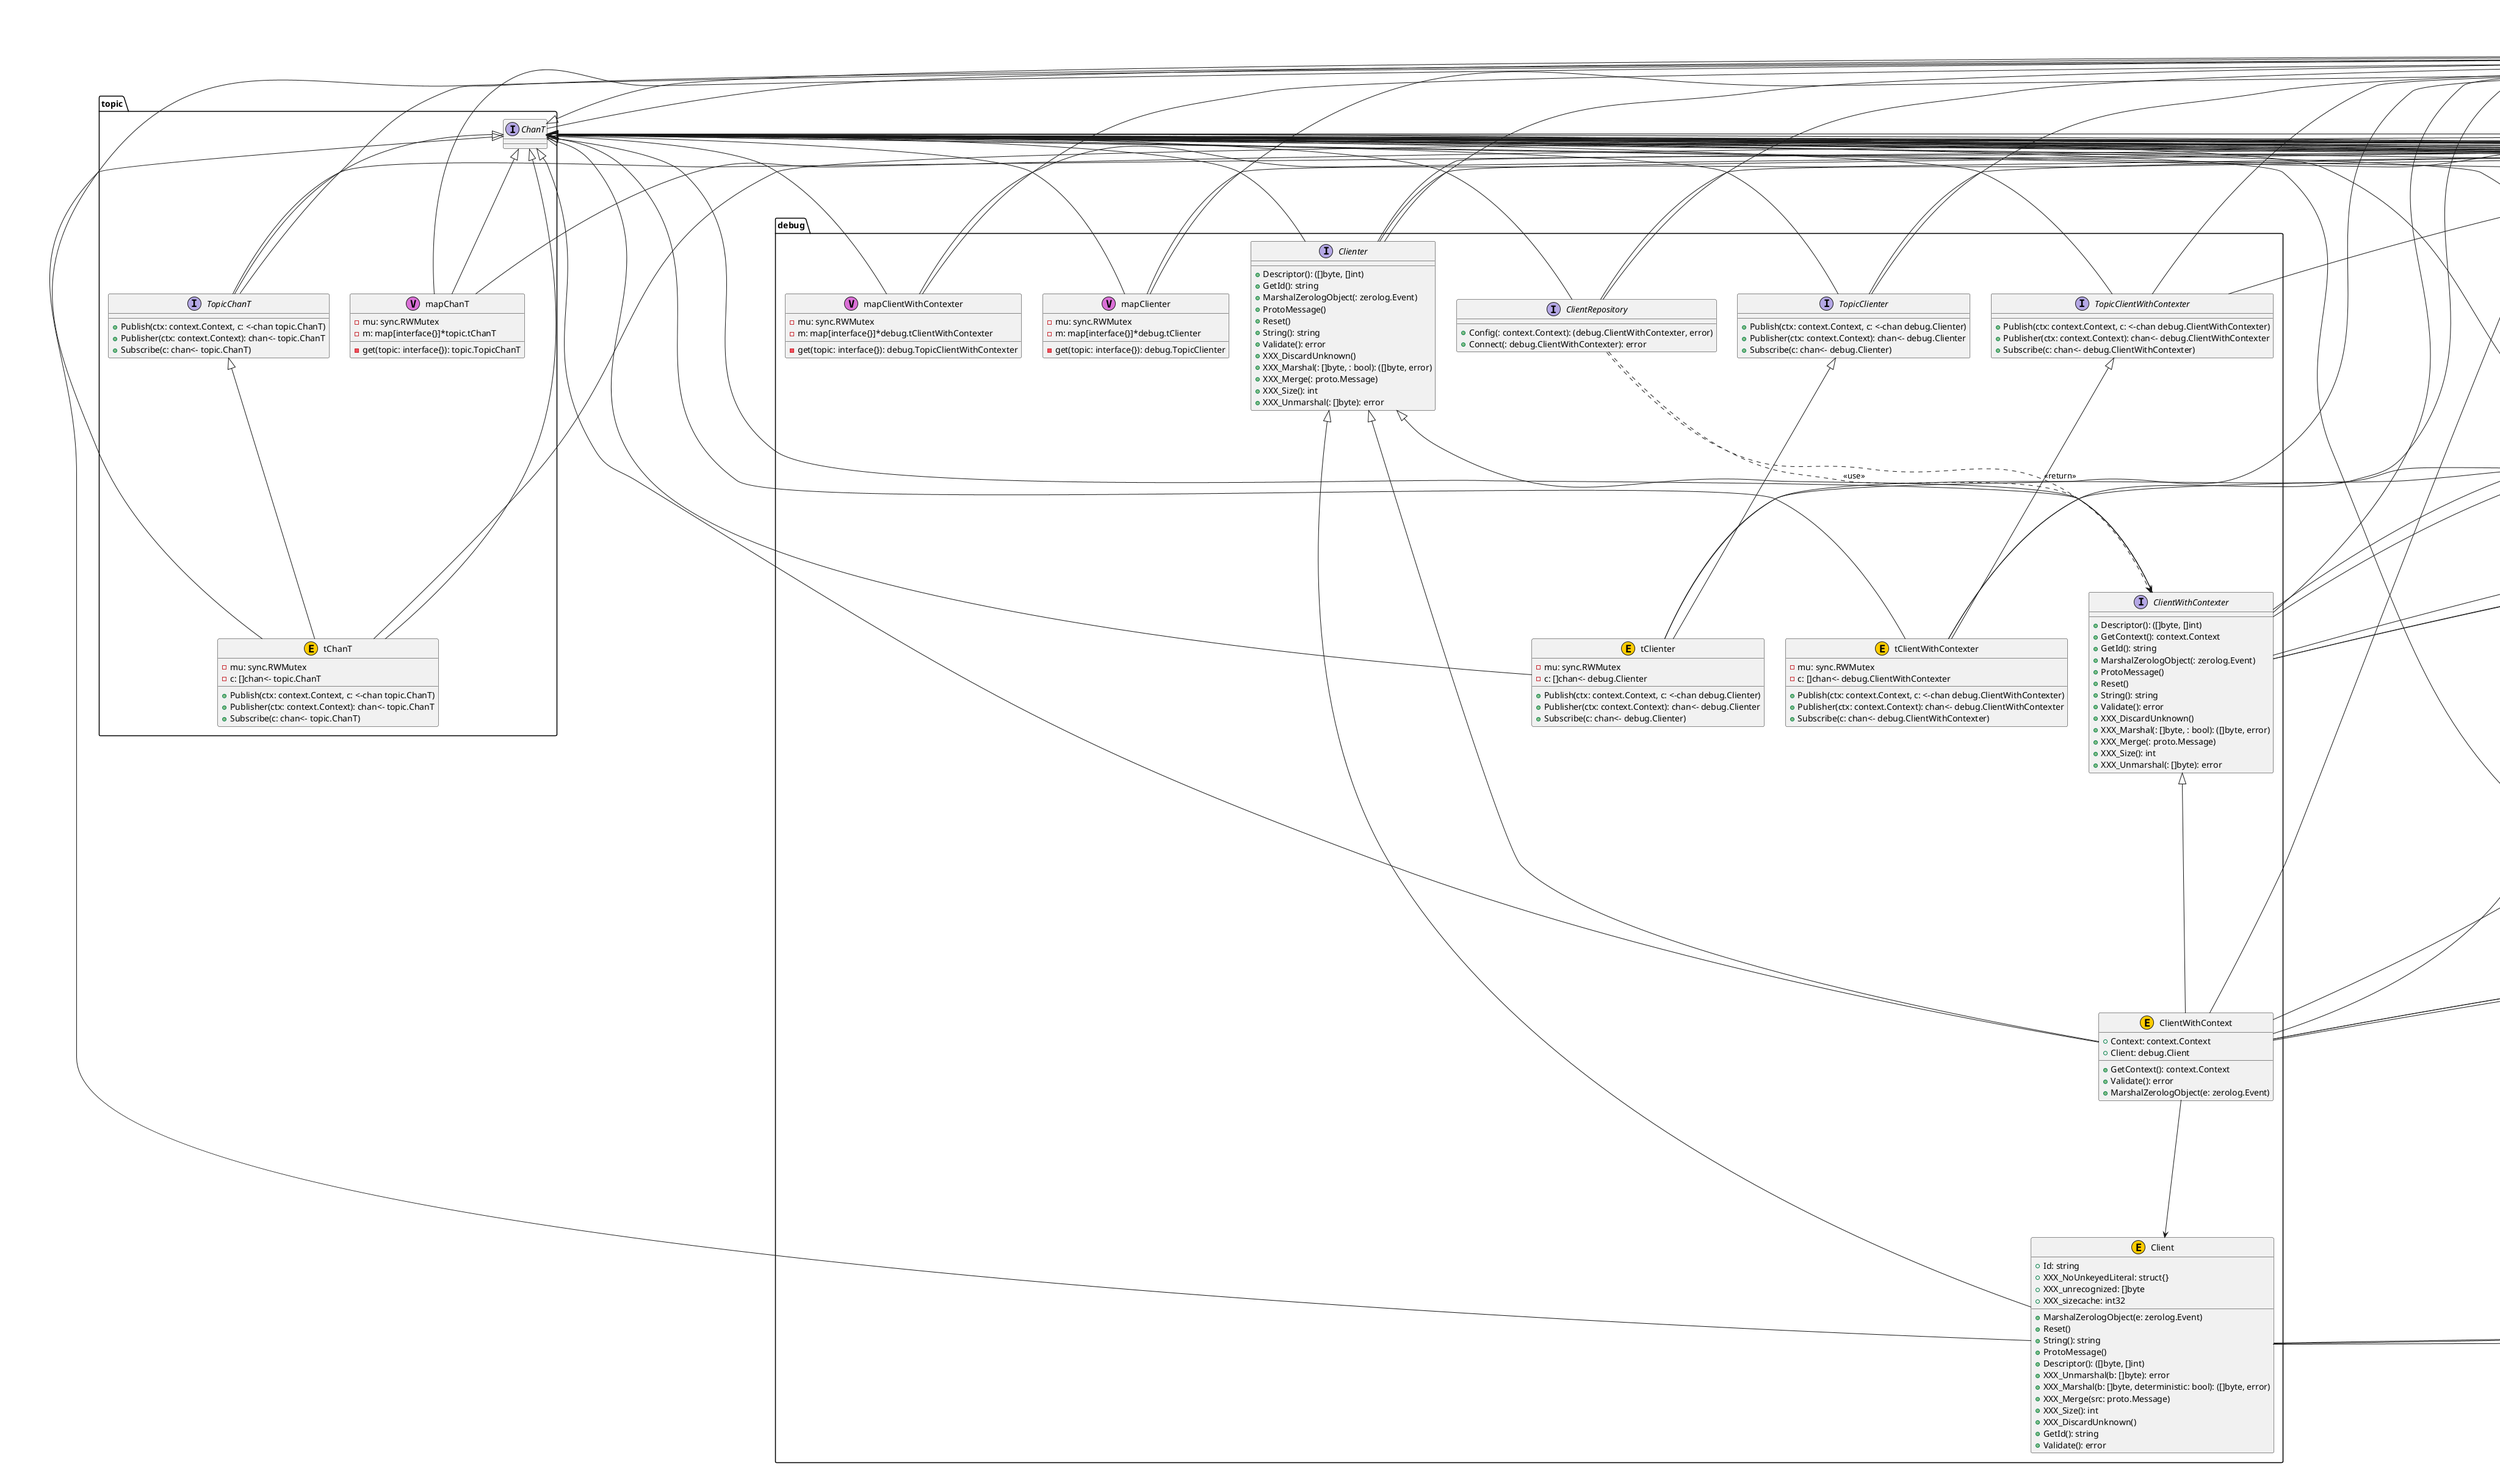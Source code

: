 @startuml

package "debug" {
	class "Client" as debug.Client <<E,#FFCC00>> {
		+Id: string
		+XXX_NoUnkeyedLiteral: struct{}
		+XXX_unrecognized: []byte
		+XXX_sizecache: int32
		+MarshalZerologObject(e: zerolog.Event)
		+Reset()
		+String(): string
		+ProtoMessage()
		+Descriptor(): ([]byte, []int)
		+XXX_Unmarshal(b: []byte): error
		+XXX_Marshal(b: []byte, deterministic: bool): ([]byte, error)
		+XXX_Merge(src: proto.Message)
		+XXX_Size(): int
		+XXX_DiscardUnknown()
		+GetId(): string
		+Validate(): error
	}
}



package "debug" {
	interface "ClientRepository" as debug.ClientRepository {
		+Config(: context.Context): (debug.ClientWithContexter, error)
		+Connect(: debug.ClientWithContexter): error
	}
}


	debug.ClientRepository ..> debug.ClientWithContexter : <<return>> 
	debug.ClientRepository ..> debug.ClientWithContexter : <<use>> 

package "debug" {
	class "ClientWithContext" as debug.ClientWithContext <<E,#FFCC00>> {
		+Context: context.Context
		+Client: debug.Client
		+GetContext(): context.Context
		+Validate(): error
		+MarshalZerologObject(e: zerolog.Event)
	}
}

	debug.ClientWithContext --> debug.Client


package "debug" {
	interface "ClientWithContexter" as debug.ClientWithContexter {
		+Descriptor(): ([]byte, []int)
		+GetContext(): context.Context
		+GetId(): string
		+MarshalZerologObject(: zerolog.Event)
		+ProtoMessage()
		+Reset()
		+String(): string
		+Validate(): error
		+XXX_DiscardUnknown()
		+XXX_Marshal(: []byte, : bool): ([]byte, error)
		+XXX_Merge(: proto.Message)
		+XXX_Size(): int
		+XXX_Unmarshal(: []byte): error
	}
}



package "debug" {
	interface "Clienter" as debug.Clienter {
		+Descriptor(): ([]byte, []int)
		+GetId(): string
		+MarshalZerologObject(: zerolog.Event)
		+ProtoMessage()
		+Reset()
		+String(): string
		+Validate(): error
		+XXX_DiscardUnknown()
		+XXX_Marshal(: []byte, : bool): ([]byte, error)
		+XXX_Merge(: proto.Message)
		+XXX_Size(): int
		+XXX_Unmarshal(: []byte): error
	}
}



package "debug" {
	interface "TopicClientWithContexter" as debug.TopicClientWithContexter {
		+Publish(ctx: context.Context, c: <-chan debug.ClientWithContexter)
		+Publisher(ctx: context.Context): chan<- debug.ClientWithContexter
		+Subscribe(c: chan<- debug.ClientWithContexter)
	}
}



package "debug" {
	interface "TopicClienter" as debug.TopicClienter {
		+Publish(ctx: context.Context, c: <-chan debug.Clienter)
		+Publisher(ctx: context.Context): chan<- debug.Clienter
		+Subscribe(c: chan<- debug.Clienter)
	}
}



package "debug" {
	class "mapClientWithContexter" as debug.mapClientWithContexter <<V,Orchid>> {
		-mu: sync.RWMutex
		-m: map[interface{}]*debug.tClientWithContexter
		-get(topic: interface{}): debug.TopicClientWithContexter
	}
}



package "debug" {
	class "mapClienter" as debug.mapClienter <<V,Orchid>> {
		-mu: sync.RWMutex
		-m: map[interface{}]*debug.tClienter
		-get(topic: interface{}): debug.TopicClienter
	}
}



package "debug" {
	class "tClientWithContexter" as debug.tClientWithContexter <<E,#FFCC00>> {
		-mu: sync.RWMutex
		-c: []chan<- debug.ClientWithContexter
		+Publish(ctx: context.Context, c: <-chan debug.ClientWithContexter)
		+Publisher(ctx: context.Context): chan<- debug.ClientWithContexter
		+Subscribe(c: chan<- debug.ClientWithContexter)
	}
}



package "debug" {
	class "tClienter" as debug.tClienter <<E,#FFCC00>> {
		-mu: sync.RWMutex
		-c: []chan<- debug.Clienter
		+Publish(ctx: context.Context, c: <-chan debug.Clienter)
		+Publisher(ctx: context.Context): chan<- debug.Clienter
		+Subscribe(c: chan<- debug.Clienter)
	}
}



package "pipe" {
	interface "InT" as pipe.InT
}



package "pipe" {
	interface "NameGetContexter" as pipe.NameGetContexter {
		+GetContext(): context.Context
	}
}



package "pipe" {
	interface "OutT" as pipe.OutT
}



package "update" {
	interface "UpdateGetContexter" as update.UpdateGetContexter {
		+GetContext(): context.Context
	}
}



package "config" {
	class "KV" as config.KV <<V,Orchid>> {
		+K: string
		+V: interface{}
	}
}



package "event" {
	interface "Closer" as event.Closer {
		+Close(): error
	}
}



package "event" {
	class "Event" as event.Event <<E,#FFCC00>> {
		+Id: []byte
		+Origin: string
		+TimePoint: []*event.TimePoint
		+XXX_NoUnkeyedLiteral: struct{}
		+XXX_unrecognized: []byte
		+XXX_sizecache: int32
		+Reset()
		+String(): string
		+ProtoMessage()
		+Descriptor(): ([]byte, []int)
		+XXX_Unmarshal(b: []byte): error
		+XXX_Marshal(b: []byte, deterministic: bool): ([]byte, error)
		+XXX_Merge(src: proto.Message)
		+XXX_Size(): int
		+XXX_DiscardUnknown()
		+GetId(): []byte
		+GetOrigin(): string
		+GetTimePoint(): []*event.TimePoint
		+Validate(): error
		+AddTimePoint(tag: string, timeStamp: time.Time): (event.Eventer, error)
		+GetKey(): []byte
		+MarshalZerologObject(e: zerolog.Event)
	}
}


	event.Event ..> event.Eventer : <<return>> 

package "event" {
	interface "Eventer" as event.Eventer {
		+AddTimePoint(: string, : time.Time): (event.Eventer, error)
		+Descriptor(): ([]byte, []int)
		+GetId(): []byte
		+GetKey(): []byte
		+GetOrigin(): string
		+GetTimePoint(): []*event.TimePoint
		+MarshalZerologObject(: zerolog.Event)
		+ProtoMessage()
		+Reset()
		+String(): string
		+Validate(): error
		+XXX_DiscardUnknown()
		+XXX_Marshal(: []byte, : bool): ([]byte, error)
		+XXX_Merge(: proto.Message)
		+XXX_Size(): int
		+XXX_Unmarshal(: []byte): error
	}
}


	event.Eventer ..> event.Eventer : <<return>> 

package "event" {
	interface "Keyer" as event.Keyer {
		+GetKey(): string
		+MarshalZerologObject(e: zerolog.Event)
	}
}



package "event" {
	interface "Loader" as event.Loader {
		+Load(: context.Context, : keyvalue.Prefixer): (keyvalue.KeyValuer, error)
	}
}



package "event" {
	interface "Marshaler" as event.Marshaler {
		+MarshalZerologObject(e: zerolog.Event)
		+XXX_Marshal(b: []byte, deterministic: bool): ([]byte, error)
	}
}



package "event" {
	interface "Saver" as event.Saver {
		+Save(: context.Context, : keyvalue.KeyValuer): error
	}
}



package "event" {
	class "TimePoint" as event.TimePoint <<E,#FFCC00>> {
		+Timestamp: timestamp.Timestamp
		+Tag: string
		+XXX_NoUnkeyedLiteral: struct{}
		+XXX_unrecognized: []byte
		+XXX_sizecache: int32
		+Reset()
		+String(): string
		+ProtoMessage()
		+Descriptor(): ([]byte, []int)
		+XXX_Unmarshal(b: []byte): error
		+XXX_Marshal(b: []byte, deterministic: bool): ([]byte, error)
		+XXX_Merge(src: proto.Message)
		+XXX_Size(): int
		+XXX_DiscardUnknown()
		+GetTimestamp(): timestamp.Timestamp
		+GetTag(): string
		+Validate(): error
	}
}



package "meta" {
	class "Meta" as meta.Meta <<E,#FFCC00>> {
		+Name: string
		+Semver: string
		+Channel: string
		+Runtime: *meta.Runtime
		+Serial: string
		+Build: time.Time
		+Vcs: *meta.Vcs
		+XXX_NoUnkeyedLiteral: struct{}
		+XXX_unrecognized: []byte
		+XXX_sizecache: int32
		+Reset()
		+String(): string
		+ProtoMessage()
		+Descriptor(): ([]byte, []int)
		+XXX_Unmarshal(b: []byte): error
		+XXX_Marshal(b: []byte, deterministic: bool): ([]byte, error)
		+XXX_Merge(src: proto.Message)
		+XXX_Size(): int
		+XXX_DiscardUnknown()
		+GetName(): string
		+GetSemver(): string
		+GetChannel(): string
		+GetRuntime(): *meta.Runtime
		+GetSerial(): string
		+GetBuild(): time.Time
		+GetVcs(): *meta.Vcs
		+Validate(): error
		+JSON(): []byte
		+MarshalZerologObject(e: zerolog.Event)
	}
}

	meta.Meta --> meta.Runtime
	meta.Meta --> meta.Vcs

	meta.Meta ..> meta.Runtime : <<return>> 
	meta.Meta ..> meta.Vcs : <<return>> 

package "meta" {
	interface "Metaer" as meta.Metaer {
		+Descriptor(): ([]byte, []int)
		+GetBuild(): time.Time
		+GetChannel(): string
		+GetName(): string
		+GetRuntime(): *meta.Runtime
		+GetSemver(): string
		+GetSerial(): string
		+GetVcs(): *meta.Vcs
		+JSON(): []byte
		+MarshalZerologObject(: zerolog.Event)
		+ProtoMessage()
		+Reset()
		+String(): string
		+Validate(): error
		+XXX_DiscardUnknown()
		+XXX_Marshal(: []byte, : bool): ([]byte, error)
		+XXX_Merge(: proto.Message)
		+XXX_Size(): int
		+XXX_Unmarshal(: []byte): error
	}
}


	meta.Metaer ..> meta.Runtime : <<return>> 
	meta.Metaer ..> meta.Vcs : <<return>> 

package "meta" {
	class "Runtime" as meta.Runtime <<E,#FFCC00>> {
		+Version: string
		+Arch: string
		+Os: string
		+XXX_NoUnkeyedLiteral: struct{}
		+XXX_unrecognized: []byte
		+XXX_sizecache: int32
		+Reset()
		+String(): string
		+ProtoMessage()
		+Descriptor(): ([]byte, []int)
		+XXX_Unmarshal(b: []byte): error
		+XXX_Marshal(b: []byte, deterministic: bool): ([]byte, error)
		+XXX_Merge(src: proto.Message)
		+XXX_Size(): int
		+XXX_DiscardUnknown()
		+GetVersion(): string
		+GetArch(): string
		+GetOs(): string
		+Validate(): error
	}
}



package "meta" {
	class "Vcs" as meta.Vcs <<E,#FFCC00>> {
		+Hash: string
		+Branch: string
		+Tag: string
		+XXX_NoUnkeyedLiteral: struct{}
		+XXX_unrecognized: []byte
		+XXX_sizecache: int32
		+Reset()
		+String(): string
		+ProtoMessage()
		+Descriptor(): ([]byte, []int)
		+XXX_Unmarshal(b: []byte): error
		+XXX_Marshal(b: []byte, deterministic: bool): ([]byte, error)
		+XXX_Merge(src: proto.Message)
		+XXX_Size(): int
		+XXX_DiscardUnknown()
		+GetHash(): string
		+GetBranch(): string
		+GetTag(): string
		+Validate(): error
	}
}



package "terminate" {
	interface "TerminateGetContexter" as terminate.TerminateGetContexter {
		+GetContext(): context.Context
	}
}



package "terminate" {
	interface "TopicContextContext" as terminate.TopicContextContext {
		+Publish(ctx: context.Context, c: <-chan context.Context)
		+Publisher(ctx: context.Context): chan<- context.Context
		+Subscribe(c: chan<- context.Context)
	}
}



package "terminate" {
	class "mapContextContext" as terminate.mapContextContext <<V,Orchid>> {
		-mu: sync.RWMutex
		-m: map[interface{}]*terminate.tContextContext
		-get(topic: interface{}): terminate.TopicContextContext
	}
}



package "terminate" {
	class "tContextContext" as terminate.tContextContext <<E,#FFCC00>> {
		-mu: sync.RWMutex
		-c: []chan<- context.Context
		+Publish(ctx: context.Context, c: <-chan context.Context)
		+Publisher(ctx: context.Context): chan<- context.Context
		+Subscribe(c: chan<- context.Context)
	}
}



package "topic" {
	interface "ChanT" as topic.ChanT
}



package "topic" {
	interface "TopicChanT" as topic.TopicChanT {
		+Publish(ctx: context.Context, c: <-chan topic.ChanT)
		+Publisher(ctx: context.Context): chan<- topic.ChanT
		+Subscribe(c: chan<- topic.ChanT)
	}
}



package "topic" {
	class "mapChanT" as topic.mapChanT <<V,Orchid>> {
		-mu: sync.RWMutex
		-m: map[interface{}]*topic.tChanT
		-get(topic: interface{}): topic.TopicChanT
	}
}



package "topic" {
	class "tChanT" as topic.tChanT <<E,#FFCC00>> {
		-mu: sync.RWMutex
		-c: []chan<- topic.ChanT
		+Publish(ctx: context.Context, c: <-chan topic.ChanT)
		+Publisher(ctx: context.Context): chan<- topic.ChanT
		+Subscribe(c: chan<- topic.ChanT)
	}
}



package "slog" {
	interface "Closer" as slog.Closer {
		+Close(): error
	}
}



package "slog" {
	class "HookMeta" as slog.HookMeta <<V,Orchid>> {
		+Run(e: zerolog.Event, level: zerolog.Level, msg: string)
	}
}



package "slog" {
	class "StackdriverCloser" as slog.StackdriverCloser <<E,#FFCC00>> {
		-client: logging.Client
		+Close(): error
	}
}



package "slog" {
	class "StackdriverLoggingWriter" as slog.StackdriverLoggingWriter <<E,#FFCC00>> {
		+Logger: logging.Logger
		-parentProjects: string
		-projectID: string
		-traceIDTemplate: string
		+Write(p: []byte): (int, error)
		+WriteLevel(level: zerolog.Level, p: []byte): (int, error)
		+Flush(): error
		+GetTraceIDTemplate(): string
		+GetParentProjects(): string
	}
}



package "slog" {
	class "StackdriverZerologWriter" as slog.StackdriverZerologWriter <<E,#FFCC00>> {
		-ctx: context.Context
		+Gen(): ([]io.Writer, slog.Closer, error)
		+MarshalZerologObject(e: zerolog.Event)
	}
}


	slog.StackdriverZerologWriter ..> slog.Closer : <<return>> 

package "slog" {
	class "TraceObject" as slog.TraceObject <<E,#FFCC00>> {
		-ctx: context.Context
		+MarshalZerologObject(e: zerolog.Event)
	}
}



package "slog" {
	interface "Tracer" as slog.Tracer {
		+GetTraceIDTemplate(): string
	}
}



package "slog" {
	class "rawJSON" as slog.rawJSON <<E,#FFCC00>> {
		+MarshalJSON(): ([]byte, error)
		+UnmarshalJSON(b: []byte): error
	}
}



package "errs" {
	class "Error" as errs.Error <<E,#FFCC00>> {
		+Code: fmt.Stringer
		+Message: string
		+Op: string
		+Err: error
		+Error(): string
		+MarshalZerologObject(e: zerolog.Event)
	}
}



package "now" {
	interface "TopicContextContext" as now.TopicContextContext {
		+Publish(ctx: context.Context, c: <-chan context.Context)
		+Publisher(ctx: context.Context): chan<- context.Context
		+Subscribe(c: chan<- context.Context)
	}
}



package "now" {
	class "mapContextContext" as now.mapContextContext <<V,Orchid>> {
		-mu: sync.RWMutex
		-m: map[interface{}]*now.tContextContext
		-get(topic: interface{}): now.TopicContextContext
	}
}



package "now" {
	class "tContextContext" as now.tContextContext <<E,#FFCC00>> {
		-mu: sync.RWMutex
		-c: []chan<- context.Context
		+Publish(ctx: context.Context, c: <-chan context.Context)
		+Publisher(ctx: context.Context): chan<- context.Context
		+Subscribe(c: chan<- context.Context)
	}
}



package "semaphore" {
	interface "Semaphore" as semaphore.Semaphore {
		+Acquire(ctx: context.Context, n: int): error
		+GetCount(): int
		+GetLimit(): int
		+Release(n: int): int
		+SetLimit(limit: int)
		+TryAcquire(n: int): bool
	}
}



	debug.Client -up-|> debug.Clienter
	debug.Client -up-|> pipe.InT
	debug.Client -up-|> pipe.OutT
	debug.Client -up-|> event.Marshaler
	debug.Client -up-|> topic.ChanT
	debug.ClientRepository -up-|> pipe.InT
	debug.ClientRepository -up-|> pipe.OutT
	debug.ClientRepository -up-|> topic.ChanT
	debug.ClientWithContext -up-|> debug.ClientWithContexter
	debug.ClientWithContext -up-|> debug.Clienter
	debug.ClientWithContext -up-|> pipe.InT
	debug.ClientWithContext -up-|> pipe.NameGetContexter
	debug.ClientWithContext -up-|> pipe.OutT
	debug.ClientWithContext -up-|> update.UpdateGetContexter
	debug.ClientWithContext -up-|> event.Marshaler
	debug.ClientWithContext -up-|> terminate.TerminateGetContexter
	debug.ClientWithContext -up-|> topic.ChanT
	debug.ClientWithContexter -up-|> debug.Clienter
	debug.ClientWithContexter -up-|> pipe.InT
	debug.ClientWithContexter -up-|> pipe.NameGetContexter
	debug.ClientWithContexter -up-|> pipe.OutT
	debug.ClientWithContexter -up-|> update.UpdateGetContexter
	debug.ClientWithContexter -up-|> event.Marshaler
	debug.ClientWithContexter -up-|> terminate.TerminateGetContexter
	debug.ClientWithContexter -up-|> topic.ChanT
	debug.Clienter -up-|> pipe.InT
	debug.Clienter -up-|> pipe.OutT
	debug.Clienter -up-|> event.Marshaler
	debug.Clienter -up-|> topic.ChanT
	debug.TopicClientWithContexter -up-|> pipe.InT
	debug.TopicClientWithContexter -up-|> pipe.OutT
	debug.TopicClientWithContexter -up-|> topic.ChanT
	debug.TopicClienter -up-|> pipe.InT
	debug.TopicClienter -up-|> pipe.OutT
	debug.TopicClienter -up-|> topic.ChanT
	debug.mapClientWithContexter -up-|> pipe.InT
	debug.mapClientWithContexter -up-|> pipe.OutT
	debug.mapClientWithContexter -up-|> topic.ChanT
	debug.mapClienter -up-|> pipe.InT
	debug.mapClienter -up-|> pipe.OutT
	debug.mapClienter -up-|> topic.ChanT
	debug.tClientWithContexter -up-|> debug.TopicClientWithContexter
	debug.tClientWithContexter -up-|> pipe.InT
	debug.tClientWithContexter -up-|> pipe.OutT
	debug.tClientWithContexter -up-|> topic.ChanT
	debug.tClienter -up-|> debug.TopicClienter
	debug.tClienter -up-|> pipe.InT
	debug.tClienter -up-|> pipe.OutT
	debug.tClienter -up-|> topic.ChanT
	pipe.InT -up-|> pipe.OutT
	pipe.InT -up-|> topic.ChanT
	pipe.NameGetContexter -up-|> pipe.InT
	pipe.NameGetContexter -up-|> pipe.OutT
	pipe.NameGetContexter -up-|> update.UpdateGetContexter
	pipe.NameGetContexter -up-|> terminate.TerminateGetContexter
	pipe.NameGetContexter -up-|> topic.ChanT
	pipe.OutT -up-|> pipe.InT
	pipe.OutT -up-|> topic.ChanT
	update.UpdateGetContexter -up-|> pipe.InT
	update.UpdateGetContexter -up-|> pipe.NameGetContexter
	update.UpdateGetContexter -up-|> pipe.OutT
	update.UpdateGetContexter -up-|> terminate.TerminateGetContexter
	update.UpdateGetContexter -up-|> topic.ChanT
	config.KV -up-|> pipe.InT
	config.KV -up-|> pipe.OutT
	config.KV -up-|> topic.ChanT
	event.Closer -up-|> pipe.InT
	event.Closer -up-|> pipe.OutT
	event.Closer -up-|> topic.ChanT
	event.Closer -up-|> slog.Closer
	event.Event -up-|> pipe.InT
	event.Event -up-|> pipe.OutT
	event.Event -up-|> event.Eventer
	event.Event -up-|> event.Marshaler
	event.Event -up-|> topic.ChanT
	event.Eventer -up-|> pipe.InT
	event.Eventer -up-|> pipe.OutT
	event.Eventer -up-|> event.Marshaler
	event.Eventer -up-|> topic.ChanT
	event.Keyer -up-|> pipe.InT
	event.Keyer -up-|> pipe.OutT
	event.Keyer -up-|> topic.ChanT
	event.Loader -up-|> pipe.InT
	event.Loader -up-|> pipe.OutT
	event.Loader -up-|> topic.ChanT
	event.Marshaler -up-|> pipe.InT
	event.Marshaler -up-|> pipe.OutT
	event.Marshaler -up-|> topic.ChanT
	event.Saver -up-|> pipe.InT
	event.Saver -up-|> pipe.OutT
	event.Saver -up-|> topic.ChanT
	event.TimePoint -up-|> pipe.InT
	event.TimePoint -up-|> pipe.OutT
	event.TimePoint -up-|> topic.ChanT
	meta.Meta -up-|> pipe.InT
	meta.Meta -up-|> pipe.OutT
	meta.Meta -up-|> event.Marshaler
	meta.Meta -up-|> meta.Metaer
	meta.Meta -up-|> topic.ChanT
	meta.Metaer -up-|> pipe.InT
	meta.Metaer -up-|> pipe.OutT
	meta.Metaer -up-|> event.Marshaler
	meta.Metaer -up-|> topic.ChanT
	meta.Runtime -up-|> pipe.InT
	meta.Runtime -up-|> pipe.OutT
	meta.Runtime -up-|> topic.ChanT
	meta.Vcs -up-|> pipe.InT
	meta.Vcs -up-|> pipe.OutT
	meta.Vcs -up-|> topic.ChanT
	terminate.TerminateGetContexter -up-|> pipe.InT
	terminate.TerminateGetContexter -up-|> pipe.NameGetContexter
	terminate.TerminateGetContexter -up-|> pipe.OutT
	terminate.TerminateGetContexter -up-|> update.UpdateGetContexter
	terminate.TerminateGetContexter -up-|> topic.ChanT
	terminate.TopicContextContext -up-|> pipe.InT
	terminate.TopicContextContext -up-|> pipe.OutT
	terminate.TopicContextContext -up-|> topic.ChanT
	terminate.TopicContextContext -up-|> now.TopicContextContext
	terminate.mapContextContext -up-|> pipe.InT
	terminate.mapContextContext -up-|> pipe.OutT
	terminate.mapContextContext -up-|> topic.ChanT
	terminate.tContextContext -up-|> pipe.InT
	terminate.tContextContext -up-|> pipe.OutT
	terminate.tContextContext -up-|> terminate.TopicContextContext
	terminate.tContextContext -up-|> topic.ChanT
	terminate.tContextContext -up-|> now.TopicContextContext
	topic.ChanT -up-|> pipe.InT
	topic.ChanT -up-|> pipe.OutT
	topic.TopicChanT -up-|> pipe.InT
	topic.TopicChanT -up-|> pipe.OutT
	topic.TopicChanT -up-|> topic.ChanT
	topic.mapChanT -up-|> pipe.InT
	topic.mapChanT -up-|> pipe.OutT
	topic.mapChanT -up-|> topic.ChanT
	topic.tChanT -up-|> pipe.InT
	topic.tChanT -up-|> pipe.OutT
	topic.tChanT -up-|> topic.ChanT
	topic.tChanT -up-|> topic.TopicChanT
	slog.Closer -up-|> pipe.InT
	slog.Closer -up-|> pipe.OutT
	slog.Closer -up-|> event.Closer
	slog.Closer -up-|> topic.ChanT
	slog.HookMeta -up-|> pipe.InT
	slog.HookMeta -up-|> pipe.OutT
	slog.HookMeta -up-|> topic.ChanT
	slog.StackdriverCloser -up-|> pipe.InT
	slog.StackdriverCloser -up-|> pipe.OutT
	slog.StackdriverCloser -up-|> event.Closer
	slog.StackdriverCloser -up-|> topic.ChanT
	slog.StackdriverCloser -up-|> slog.Closer
	slog.StackdriverLoggingWriter -up-|> pipe.InT
	slog.StackdriverLoggingWriter -up-|> pipe.OutT
	slog.StackdriverLoggingWriter -up-|> topic.ChanT
	slog.StackdriverLoggingWriter -up-|> slog.Tracer
	slog.StackdriverZerologWriter -up-|> pipe.InT
	slog.StackdriverZerologWriter -up-|> pipe.OutT
	slog.StackdriverZerologWriter -up-|> topic.ChanT
	slog.TraceObject -up-|> pipe.InT
	slog.TraceObject -up-|> pipe.OutT
	slog.TraceObject -up-|> topic.ChanT
	slog.Tracer -up-|> pipe.InT
	slog.Tracer -up-|> pipe.OutT
	slog.Tracer -up-|> topic.ChanT
	slog.rawJSON -up-|> pipe.InT
	slog.rawJSON -up-|> pipe.OutT
	slog.rawJSON -up-|> topic.ChanT
	errs.Error -up-|> pipe.InT
	errs.Error -up-|> pipe.OutT
	errs.Error -up-|> topic.ChanT
	now.TopicContextContext -up-|> pipe.InT
	now.TopicContextContext -up-|> pipe.OutT
	now.TopicContextContext -up-|> terminate.TopicContextContext
	now.TopicContextContext -up-|> topic.ChanT
	now.mapContextContext -up-|> pipe.InT
	now.mapContextContext -up-|> pipe.OutT
	now.mapContextContext -up-|> topic.ChanT
	now.tContextContext -up-|> pipe.InT
	now.tContextContext -up-|> pipe.OutT
	now.tContextContext -up-|> terminate.TopicContextContext
	now.tContextContext -up-|> topic.ChanT
	now.tContextContext -up-|> now.TopicContextContext
	semaphore.Semaphore -up-|> pipe.InT
	semaphore.Semaphore -up-|> pipe.OutT
	semaphore.Semaphore -up-|> topic.ChanT


@enduml
